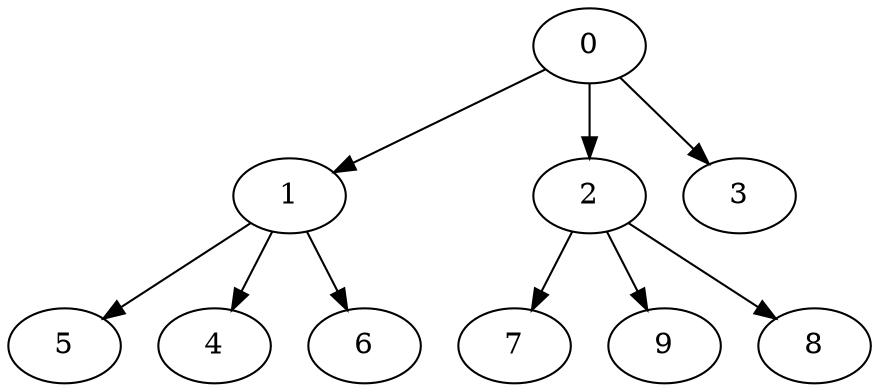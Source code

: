 digraph "OutTree-Balanced-MaxBf-3_Nodes_10_CCR_0.10_WeightType_Random#2" {
	graph ["Duplicate states"=0,
		GraphType=OutTree,
		"Max states in OPEN"=0,
		Modes="120000ms; topo-ordered tasks, ; Pruning: task equivalence, fixed order ready list, ; F-value: ; Optimisation: best schedule length (\
SL) optimisation on equal, ",
		NumberOfTasks=10,
		"Pruned using list schedule length"=341,
		"States removed from OPEN"=0,
		TargetSystem="Homogeneous-2",
		"Time to schedule (ms)"=141,
		"Total idle time"=27,
		"Total schedule length"=239,
		"Total sequential time"=450,
		"Total states created"=1074
	];
	0	["Finish time"=25,
		Processor=0,
		"Start time"=0,
		Weight=25];
	1	["Finish time"=99,
		Processor=0,
		"Start time"=25,
		Weight=74];
	0 -> 1	[Weight=8];
	2	["Finish time"=92,
		Processor=1,
		"Start time"=76,
		Weight=16];
	0 -> 2	[Weight=10];
	3	["Finish time"=76,
		Processor=1,
		"Start time"=27,
		Weight=49];
	0 -> 3	[Weight=2];
	5	["Finish time"=239,
		Processor=1,
		"Start time"=182,
		Weight=57];
	1 -> 5	[Weight=5];
	4	["Finish time"=182,
		Processor=1,
		"Start time"=141,
		Weight=41];
	1 -> 4	[Weight=6];
	6	["Finish time"=141,
		Processor=1,
		"Start time"=125,
		Weight=16];
	1 -> 6	[Weight=5];
	7	["Finish time"=238,
		Processor=0,
		"Start time"=164,
		Weight=74];
	2 -> 7	[Weight=3];
	9	["Finish time"=164,
		Processor=0,
		"Start time"=99,
		Weight=65];
	2 -> 9	[Weight=2];
	8	["Finish time"=125,
		Processor=1,
		"Start time"=92,
		Weight=33];
	2 -> 8	[Weight=4];
}
